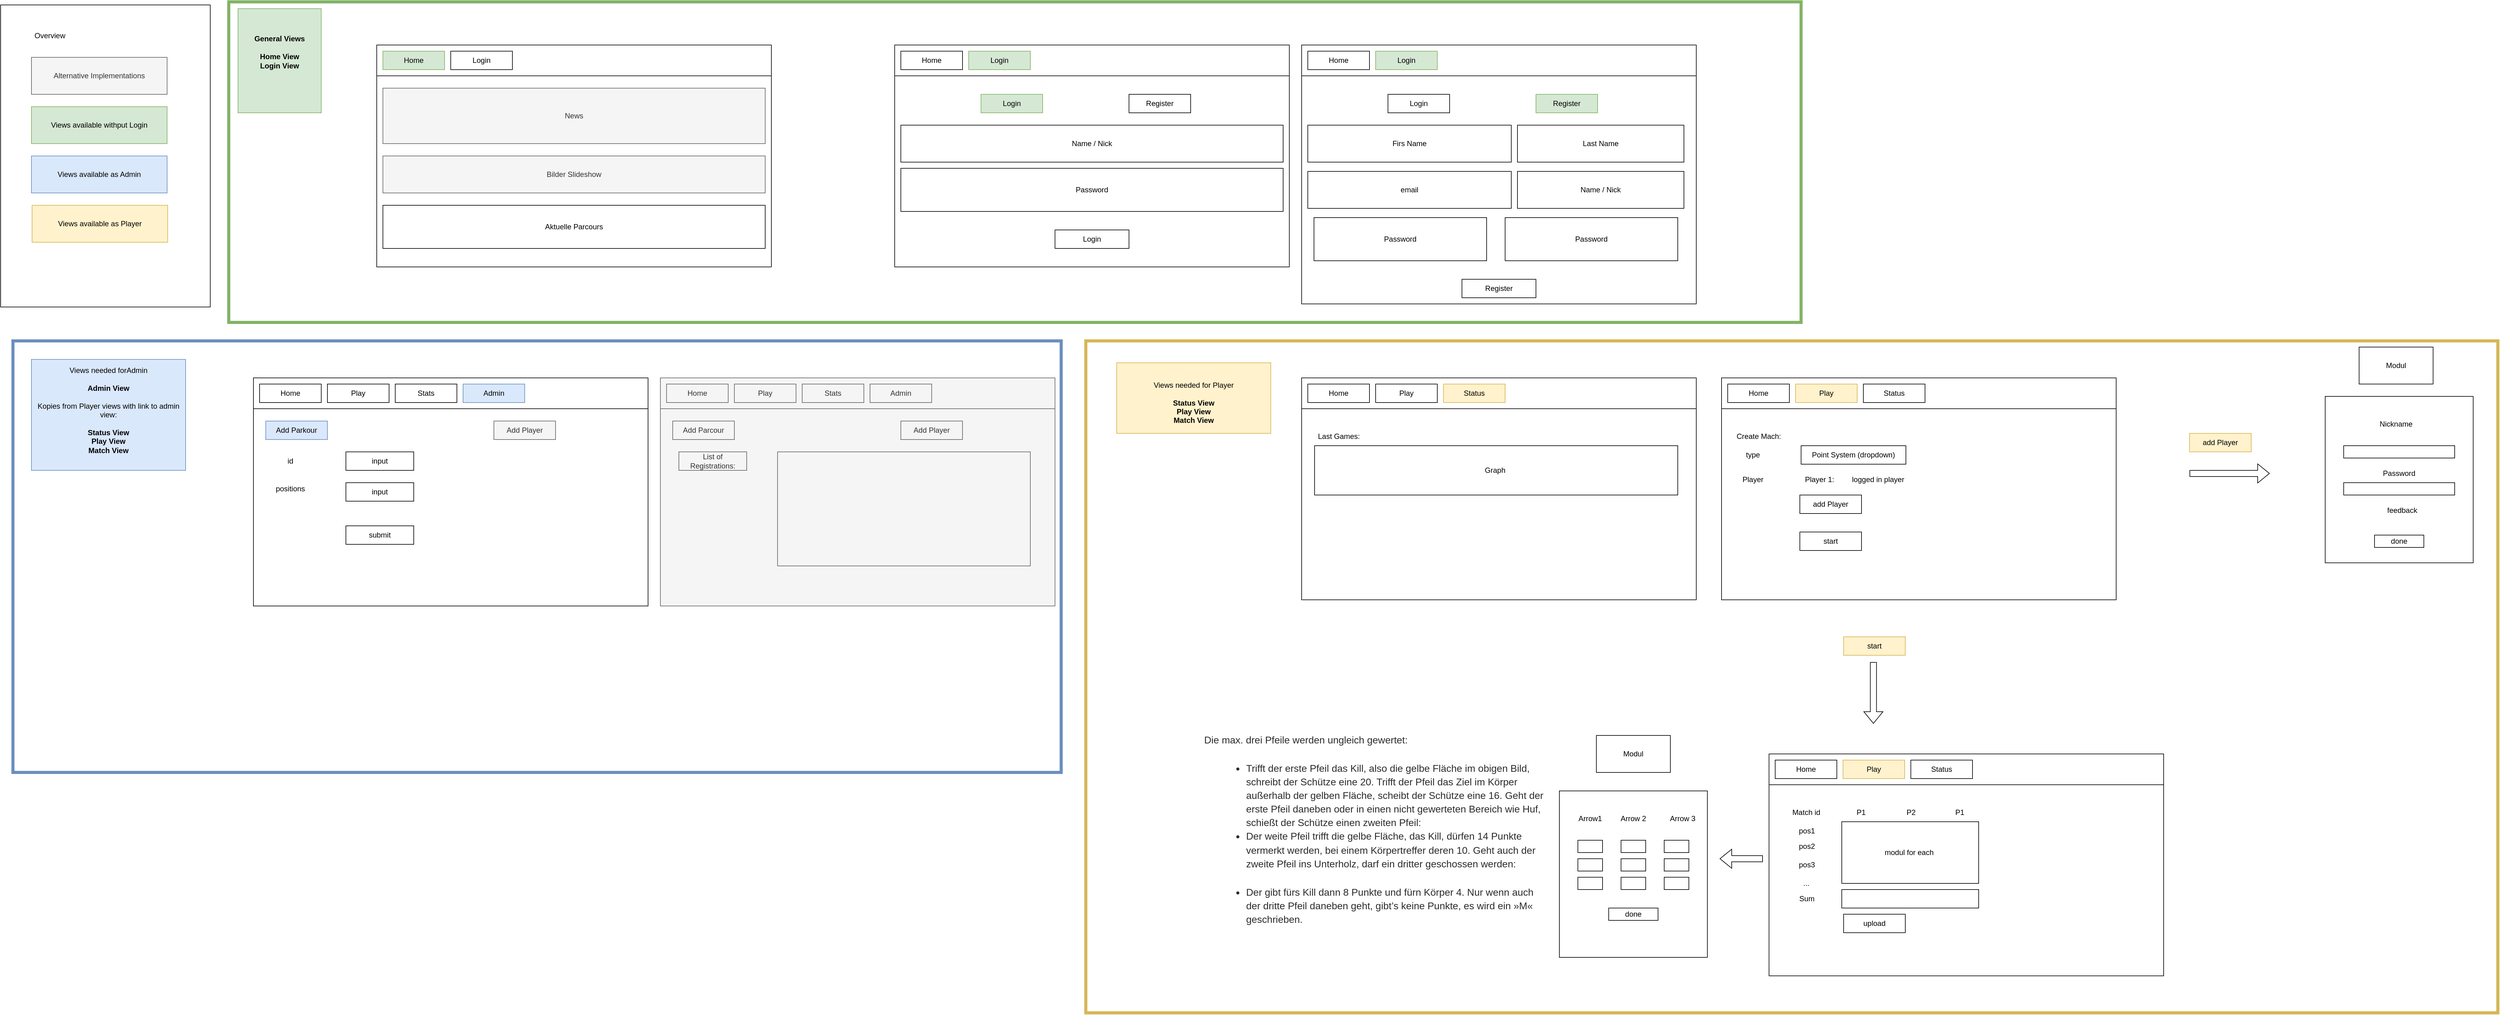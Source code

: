 <mxfile version="22.1.2" type="device">
  <diagram name="Seite-1" id="Ws-HRMXGNDbk_9YxIWk4">
    <mxGraphModel dx="4924" dy="2411" grid="1" gridSize="10" guides="1" tooltips="1" connect="1" arrows="1" fold="1" page="1" pageScale="1" pageWidth="827" pageHeight="1169" math="0" shadow="0">
      <root>
        <mxCell id="0" />
        <mxCell id="1" parent="0" />
        <mxCell id="Svv86VNAaa1ZcrZx8hnC-4" value="" style="rounded=0;whiteSpace=wrap;html=1;fillColor=none;strokeColor=#82b366;strokeWidth=5;" vertex="1" parent="1">
          <mxGeometry x="-240" y="10" width="2550" height="520" as="geometry" />
        </mxCell>
        <mxCell id="Svv86VNAaa1ZcrZx8hnC-6" value="" style="rounded=0;whiteSpace=wrap;html=1;" vertex="1" parent="1">
          <mxGeometry x="-610" y="15" width="340" height="490" as="geometry" />
        </mxCell>
        <mxCell id="HPnSM1a-sVJOfs0SUiJq-109" value="" style="rounded=0;whiteSpace=wrap;html=1;fillColor=none;strokeColor=#d6b656;strokeWidth=5;" parent="1" vertex="1">
          <mxGeometry x="1150" y="560" width="2290" height="1090" as="geometry" />
        </mxCell>
        <mxCell id="HPnSM1a-sVJOfs0SUiJq-106" value="" style="rounded=0;whiteSpace=wrap;html=1;fillColor=none;strokeColor=#6c8ebf;strokeWidth=5;" parent="1" vertex="1">
          <mxGeometry x="-590" y="560" width="1700" height="700" as="geometry" />
        </mxCell>
        <mxCell id="78rtae9dd-KYAAokGkwM-1" value="" style="rounded=0;whiteSpace=wrap;html=1;" parent="1" vertex="1">
          <mxGeometry y="80" width="640" height="360" as="geometry" />
        </mxCell>
        <mxCell id="78rtae9dd-KYAAokGkwM-2" value="" style="rounded=0;whiteSpace=wrap;html=1;" parent="1" vertex="1">
          <mxGeometry y="80" width="640" height="50" as="geometry" />
        </mxCell>
        <mxCell id="78rtae9dd-KYAAokGkwM-3" value="Home" style="rounded=0;whiteSpace=wrap;html=1;fillColor=#d5e8d4;strokeColor=#82b366;" parent="1" vertex="1">
          <mxGeometry x="10" y="90" width="100" height="30" as="geometry" />
        </mxCell>
        <mxCell id="78rtae9dd-KYAAokGkwM-4" value="Login" style="rounded=0;whiteSpace=wrap;html=1;" parent="1" vertex="1">
          <mxGeometry x="120" y="90" width="100" height="30" as="geometry" />
        </mxCell>
        <mxCell id="78rtae9dd-KYAAokGkwM-5" value="Bilder Slideshow" style="rounded=0;whiteSpace=wrap;html=1;fillColor=#f5f5f5;fontColor=#333333;strokeColor=#666666;" parent="1" vertex="1">
          <mxGeometry x="10" y="260" width="620" height="60" as="geometry" />
        </mxCell>
        <mxCell id="78rtae9dd-KYAAokGkwM-6" value="Aktuelle Parcours" style="rounded=0;whiteSpace=wrap;html=1;" parent="1" vertex="1">
          <mxGeometry x="10" y="340" width="620" height="70" as="geometry" />
        </mxCell>
        <mxCell id="78rtae9dd-KYAAokGkwM-7" value="News" style="rounded=0;whiteSpace=wrap;html=1;fillColor=#f5f5f5;fontColor=#333333;strokeColor=#666666;" parent="1" vertex="1">
          <mxGeometry x="10" y="150" width="620" height="90" as="geometry" />
        </mxCell>
        <mxCell id="78rtae9dd-KYAAokGkwM-8" value="" style="rounded=0;whiteSpace=wrap;html=1;" parent="1" vertex="1">
          <mxGeometry x="840" y="80" width="640" height="360" as="geometry" />
        </mxCell>
        <mxCell id="78rtae9dd-KYAAokGkwM-9" value="" style="rounded=0;whiteSpace=wrap;html=1;" parent="1" vertex="1">
          <mxGeometry x="840" y="80" width="640" height="50" as="geometry" />
        </mxCell>
        <mxCell id="78rtae9dd-KYAAokGkwM-10" value="Home" style="rounded=0;whiteSpace=wrap;html=1;" parent="1" vertex="1">
          <mxGeometry x="850" y="90" width="100" height="30" as="geometry" />
        </mxCell>
        <mxCell id="78rtae9dd-KYAAokGkwM-11" value="Login" style="rounded=0;whiteSpace=wrap;html=1;fillColor=#d5e8d4;strokeColor=#82b366;" parent="1" vertex="1">
          <mxGeometry x="960" y="90" width="100" height="30" as="geometry" />
        </mxCell>
        <mxCell id="78rtae9dd-KYAAokGkwM-12" value="Name / Nick" style="rounded=0;whiteSpace=wrap;html=1;" parent="1" vertex="1">
          <mxGeometry x="850" y="210" width="620" height="60" as="geometry" />
        </mxCell>
        <mxCell id="78rtae9dd-KYAAokGkwM-13" value="Password" style="rounded=0;whiteSpace=wrap;html=1;" parent="1" vertex="1">
          <mxGeometry x="850" y="280" width="620" height="70" as="geometry" />
        </mxCell>
        <mxCell id="78rtae9dd-KYAAokGkwM-22" value="Login" style="rounded=0;whiteSpace=wrap;html=1;fillColor=#d5e8d4;strokeColor=#82b366;" parent="1" vertex="1">
          <mxGeometry x="980" y="160" width="100" height="30" as="geometry" />
        </mxCell>
        <mxCell id="78rtae9dd-KYAAokGkwM-23" value="Register" style="rounded=0;whiteSpace=wrap;html=1;" parent="1" vertex="1">
          <mxGeometry x="1220" y="160" width="100" height="30" as="geometry" />
        </mxCell>
        <mxCell id="78rtae9dd-KYAAokGkwM-26" value="" style="rounded=0;whiteSpace=wrap;html=1;" parent="1" vertex="1">
          <mxGeometry x="1500" y="80" width="640" height="420" as="geometry" />
        </mxCell>
        <mxCell id="78rtae9dd-KYAAokGkwM-27" value="" style="rounded=0;whiteSpace=wrap;html=1;" parent="1" vertex="1">
          <mxGeometry x="1500" y="80" width="640" height="50" as="geometry" />
        </mxCell>
        <mxCell id="78rtae9dd-KYAAokGkwM-28" value="Home" style="rounded=0;whiteSpace=wrap;html=1;" parent="1" vertex="1">
          <mxGeometry x="1510" y="90" width="100" height="30" as="geometry" />
        </mxCell>
        <mxCell id="78rtae9dd-KYAAokGkwM-29" value="Login" style="rounded=0;whiteSpace=wrap;html=1;fillColor=#d5e8d4;strokeColor=#82b366;" parent="1" vertex="1">
          <mxGeometry x="1620" y="90" width="100" height="30" as="geometry" />
        </mxCell>
        <mxCell id="78rtae9dd-KYAAokGkwM-30" value="Name / Nick" style="rounded=0;whiteSpace=wrap;html=1;" parent="1" vertex="1">
          <mxGeometry x="1850" y="285" width="270" height="60" as="geometry" />
        </mxCell>
        <mxCell id="78rtae9dd-KYAAokGkwM-31" value="Password" style="rounded=0;whiteSpace=wrap;html=1;" parent="1" vertex="1">
          <mxGeometry x="1830" y="360" width="280" height="70" as="geometry" />
        </mxCell>
        <mxCell id="78rtae9dd-KYAAokGkwM-32" value="Login" style="rounded=0;whiteSpace=wrap;html=1;" parent="1" vertex="1">
          <mxGeometry x="1640" y="160" width="100" height="30" as="geometry" />
        </mxCell>
        <mxCell id="78rtae9dd-KYAAokGkwM-33" value="Register" style="rounded=0;whiteSpace=wrap;html=1;fillColor=#d5e8d4;strokeColor=#82b366;" parent="1" vertex="1">
          <mxGeometry x="1880" y="160" width="100" height="30" as="geometry" />
        </mxCell>
        <mxCell id="78rtae9dd-KYAAokGkwM-34" value="Password" style="rounded=0;whiteSpace=wrap;html=1;" parent="1" vertex="1">
          <mxGeometry x="1520" y="360" width="280" height="70" as="geometry" />
        </mxCell>
        <mxCell id="78rtae9dd-KYAAokGkwM-36" value="Firs Name" style="rounded=0;whiteSpace=wrap;html=1;" parent="1" vertex="1">
          <mxGeometry x="1510" y="210" width="330" height="60" as="geometry" />
        </mxCell>
        <mxCell id="78rtae9dd-KYAAokGkwM-37" value="Last Name" style="rounded=0;whiteSpace=wrap;html=1;" parent="1" vertex="1">
          <mxGeometry x="1850" y="210" width="270" height="60" as="geometry" />
        </mxCell>
        <mxCell id="78rtae9dd-KYAAokGkwM-38" value="email" style="rounded=0;whiteSpace=wrap;html=1;" parent="1" vertex="1">
          <mxGeometry x="1510" y="285" width="330" height="60" as="geometry" />
        </mxCell>
        <mxCell id="78rtae9dd-KYAAokGkwM-39" value="" style="rounded=0;whiteSpace=wrap;html=1;fillColor=#f5f5f5;fontColor=#333333;strokeColor=#666666;" parent="1" vertex="1">
          <mxGeometry x="460" y="620" width="640" height="370" as="geometry" />
        </mxCell>
        <mxCell id="78rtae9dd-KYAAokGkwM-40" value="" style="rounded=0;whiteSpace=wrap;html=1;fillColor=#f5f5f5;fontColor=#333333;strokeColor=#666666;" parent="1" vertex="1">
          <mxGeometry x="460" y="620" width="640" height="50" as="geometry" />
        </mxCell>
        <mxCell id="78rtae9dd-KYAAokGkwM-41" value="Home" style="rounded=0;whiteSpace=wrap;html=1;fillColor=#f5f5f5;fontColor=#333333;strokeColor=#666666;" parent="1" vertex="1">
          <mxGeometry x="470" y="630" width="100" height="30" as="geometry" />
        </mxCell>
        <mxCell id="78rtae9dd-KYAAokGkwM-42" value="Play" style="rounded=0;whiteSpace=wrap;html=1;fillColor=#f5f5f5;fontColor=#333333;strokeColor=#666666;" parent="1" vertex="1">
          <mxGeometry x="580" y="630" width="100" height="30" as="geometry" />
        </mxCell>
        <mxCell id="78rtae9dd-KYAAokGkwM-47" value="Stats" style="rounded=0;whiteSpace=wrap;html=1;fillColor=#f5f5f5;fontColor=#333333;strokeColor=#666666;" parent="1" vertex="1">
          <mxGeometry x="690" y="630" width="100" height="30" as="geometry" />
        </mxCell>
        <mxCell id="78rtae9dd-KYAAokGkwM-48" value="Admin" style="rounded=0;whiteSpace=wrap;html=1;fillColor=#f5f5f5;strokeColor=#666666;fontColor=#333333;" parent="1" vertex="1">
          <mxGeometry x="800" y="630" width="100" height="30" as="geometry" />
        </mxCell>
        <mxCell id="78rtae9dd-KYAAokGkwM-49" value="" style="rounded=0;whiteSpace=wrap;html=1;" parent="1" vertex="1">
          <mxGeometry x="1500" y="620" width="640" height="360" as="geometry" />
        </mxCell>
        <mxCell id="78rtae9dd-KYAAokGkwM-50" value="" style="rounded=0;whiteSpace=wrap;html=1;" parent="1" vertex="1">
          <mxGeometry x="1500" y="620" width="640" height="50" as="geometry" />
        </mxCell>
        <mxCell id="78rtae9dd-KYAAokGkwM-51" value="Home" style="rounded=0;whiteSpace=wrap;html=1;" parent="1" vertex="1">
          <mxGeometry x="1510" y="630" width="100" height="30" as="geometry" />
        </mxCell>
        <mxCell id="78rtae9dd-KYAAokGkwM-52" value="Play" style="rounded=0;whiteSpace=wrap;html=1;" parent="1" vertex="1">
          <mxGeometry x="1620" y="630" width="100" height="30" as="geometry" />
        </mxCell>
        <mxCell id="78rtae9dd-KYAAokGkwM-53" value="Status" style="rounded=0;whiteSpace=wrap;html=1;fillColor=#fff2cc;strokeColor=#d6b656;" parent="1" vertex="1">
          <mxGeometry x="1730" y="630" width="100" height="30" as="geometry" />
        </mxCell>
        <mxCell id="78rtae9dd-KYAAokGkwM-56" value="Add Parcour" style="rounded=0;whiteSpace=wrap;html=1;fillColor=#f5f5f5;fontColor=#333333;strokeColor=#666666;" parent="1" vertex="1">
          <mxGeometry x="480" y="690" width="100" height="30" as="geometry" />
        </mxCell>
        <mxCell id="78rtae9dd-KYAAokGkwM-57" value="Add Player" style="rounded=0;whiteSpace=wrap;html=1;fillColor=#f5f5f5;strokeColor=#666666;fontColor=#333333;" parent="1" vertex="1">
          <mxGeometry x="850" y="690" width="100" height="30" as="geometry" />
        </mxCell>
        <mxCell id="78rtae9dd-KYAAokGkwM-58" value="" style="rounded=0;whiteSpace=wrap;html=1;" parent="1" vertex="1">
          <mxGeometry x="-200" y="630" width="640" height="360" as="geometry" />
        </mxCell>
        <mxCell id="78rtae9dd-KYAAokGkwM-59" value="" style="rounded=0;whiteSpace=wrap;html=1;" parent="1" vertex="1">
          <mxGeometry x="-200" y="620" width="640" height="50" as="geometry" />
        </mxCell>
        <mxCell id="78rtae9dd-KYAAokGkwM-60" value="Home" style="rounded=0;whiteSpace=wrap;html=1;" parent="1" vertex="1">
          <mxGeometry x="-190" y="630" width="100" height="30" as="geometry" />
        </mxCell>
        <mxCell id="78rtae9dd-KYAAokGkwM-61" value="Play" style="rounded=0;whiteSpace=wrap;html=1;" parent="1" vertex="1">
          <mxGeometry x="-80" y="630" width="100" height="30" as="geometry" />
        </mxCell>
        <mxCell id="78rtae9dd-KYAAokGkwM-62" value="Stats" style="rounded=0;whiteSpace=wrap;html=1;" parent="1" vertex="1">
          <mxGeometry x="30" y="630" width="100" height="30" as="geometry" />
        </mxCell>
        <mxCell id="78rtae9dd-KYAAokGkwM-63" value="Admin" style="rounded=0;whiteSpace=wrap;html=1;fillColor=#dae8fc;strokeColor=#6c8ebf;" parent="1" vertex="1">
          <mxGeometry x="140" y="630" width="100" height="30" as="geometry" />
        </mxCell>
        <mxCell id="78rtae9dd-KYAAokGkwM-64" value="Add Parkour" style="rounded=0;whiteSpace=wrap;html=1;fillColor=#dae8fc;strokeColor=#6c8ebf;" parent="1" vertex="1">
          <mxGeometry x="-180" y="690" width="100" height="30" as="geometry" />
        </mxCell>
        <mxCell id="78rtae9dd-KYAAokGkwM-65" value="Add Player" style="rounded=0;whiteSpace=wrap;html=1;fillColor=#f5f5f5;fontColor=#333333;strokeColor=#666666;" parent="1" vertex="1">
          <mxGeometry x="190" y="690" width="100" height="30" as="geometry" />
        </mxCell>
        <mxCell id="78rtae9dd-KYAAokGkwM-68" value="input" style="rounded=0;whiteSpace=wrap;html=1;" parent="1" vertex="1">
          <mxGeometry x="-50" y="740" width="110" height="30" as="geometry" />
        </mxCell>
        <mxCell id="78rtae9dd-KYAAokGkwM-69" value="input" style="rounded=0;whiteSpace=wrap;html=1;" parent="1" vertex="1">
          <mxGeometry x="-50" y="790" width="110" height="30" as="geometry" />
        </mxCell>
        <mxCell id="78rtae9dd-KYAAokGkwM-70" value="" style="rounded=0;whiteSpace=wrap;html=1;fillColor=#f5f5f5;fontColor=#333333;strokeColor=#666666;" parent="1" vertex="1">
          <mxGeometry x="650" y="740" width="410" height="185" as="geometry" />
        </mxCell>
        <mxCell id="78rtae9dd-KYAAokGkwM-71" value="id" style="text;html=1;strokeColor=none;fillColor=none;align=center;verticalAlign=middle;whiteSpace=wrap;rounded=0;" parent="1" vertex="1">
          <mxGeometry x="-170" y="740" width="60" height="30" as="geometry" />
        </mxCell>
        <mxCell id="78rtae9dd-KYAAokGkwM-72" value="positions" style="text;html=1;strokeColor=none;fillColor=none;align=center;verticalAlign=middle;whiteSpace=wrap;rounded=0;" parent="1" vertex="1">
          <mxGeometry x="-170" y="785" width="60" height="30" as="geometry" />
        </mxCell>
        <mxCell id="78rtae9dd-KYAAokGkwM-73" value="List of Registrations:" style="text;html=1;strokeColor=#666666;fillColor=#f5f5f5;align=center;verticalAlign=middle;whiteSpace=wrap;rounded=0;fontColor=#333333;" parent="1" vertex="1">
          <mxGeometry x="490" y="740" width="110" height="30" as="geometry" />
        </mxCell>
        <mxCell id="78rtae9dd-KYAAokGkwM-74" value="submit" style="rounded=0;whiteSpace=wrap;html=1;" parent="1" vertex="1">
          <mxGeometry x="-50" y="860" width="110" height="30" as="geometry" />
        </mxCell>
        <mxCell id="78rtae9dd-KYAAokGkwM-75" value="Last Games:" style="text;html=1;strokeColor=none;fillColor=none;align=center;verticalAlign=middle;whiteSpace=wrap;rounded=0;" parent="1" vertex="1">
          <mxGeometry x="1521" y="700" width="79" height="30" as="geometry" />
        </mxCell>
        <mxCell id="78rtae9dd-KYAAokGkwM-76" value="Graph&amp;nbsp;" style="rounded=0;whiteSpace=wrap;html=1;" parent="1" vertex="1">
          <mxGeometry x="1521" y="730" width="589" height="80" as="geometry" />
        </mxCell>
        <mxCell id="78rtae9dd-KYAAokGkwM-77" value="" style="rounded=0;whiteSpace=wrap;html=1;" parent="1" vertex="1">
          <mxGeometry x="2181" y="620" width="640" height="360" as="geometry" />
        </mxCell>
        <mxCell id="78rtae9dd-KYAAokGkwM-78" value="" style="rounded=0;whiteSpace=wrap;html=1;" parent="1" vertex="1">
          <mxGeometry x="2181" y="620" width="640" height="50" as="geometry" />
        </mxCell>
        <mxCell id="78rtae9dd-KYAAokGkwM-79" value="Home" style="rounded=0;whiteSpace=wrap;html=1;" parent="1" vertex="1">
          <mxGeometry x="2191" y="630" width="100" height="30" as="geometry" />
        </mxCell>
        <mxCell id="78rtae9dd-KYAAokGkwM-80" value="Play" style="rounded=0;whiteSpace=wrap;html=1;fillColor=#fff2cc;strokeColor=#d6b656;" parent="1" vertex="1">
          <mxGeometry x="2301" y="630" width="100" height="30" as="geometry" />
        </mxCell>
        <mxCell id="78rtae9dd-KYAAokGkwM-81" value="Status" style="rounded=0;whiteSpace=wrap;html=1;" parent="1" vertex="1">
          <mxGeometry x="2411" y="630" width="100" height="30" as="geometry" />
        </mxCell>
        <mxCell id="78rtae9dd-KYAAokGkwM-82" value="Create Mach:" style="text;html=1;strokeColor=none;fillColor=none;align=center;verticalAlign=middle;whiteSpace=wrap;rounded=0;" parent="1" vertex="1">
          <mxGeometry x="2202" y="700" width="79" height="30" as="geometry" />
        </mxCell>
        <mxCell id="78rtae9dd-KYAAokGkwM-84" value="type" style="text;html=1;strokeColor=none;fillColor=none;align=center;verticalAlign=middle;whiteSpace=wrap;rounded=0;" parent="1" vertex="1">
          <mxGeometry x="2202" y="730" width="60" height="30" as="geometry" />
        </mxCell>
        <mxCell id="78rtae9dd-KYAAokGkwM-85" value="Point System (dropdown)" style="rounded=0;whiteSpace=wrap;html=1;" parent="1" vertex="1">
          <mxGeometry x="2310" y="730" width="170" height="30" as="geometry" />
        </mxCell>
        <mxCell id="78rtae9dd-KYAAokGkwM-86" value="Player" style="text;html=1;strokeColor=none;fillColor=none;align=center;verticalAlign=middle;whiteSpace=wrap;rounded=0;" parent="1" vertex="1">
          <mxGeometry x="2202" y="770" width="60" height="30" as="geometry" />
        </mxCell>
        <mxCell id="78rtae9dd-KYAAokGkwM-87" value="Player 1:" style="text;html=1;strokeColor=none;fillColor=none;align=center;verticalAlign=middle;whiteSpace=wrap;rounded=0;" parent="1" vertex="1">
          <mxGeometry x="2310" y="770" width="60" height="30" as="geometry" />
        </mxCell>
        <mxCell id="78rtae9dd-KYAAokGkwM-88" value="logged in player" style="text;html=1;strokeColor=none;fillColor=none;align=center;verticalAlign=middle;whiteSpace=wrap;rounded=0;" parent="1" vertex="1">
          <mxGeometry x="2390" y="770" width="90" height="30" as="geometry" />
        </mxCell>
        <mxCell id="78rtae9dd-KYAAokGkwM-89" value="add Player" style="rounded=0;whiteSpace=wrap;html=1;" parent="1" vertex="1">
          <mxGeometry x="2308" y="810" width="100" height="30" as="geometry" />
        </mxCell>
        <mxCell id="78rtae9dd-KYAAokGkwM-90" value="Login" style="rounded=0;whiteSpace=wrap;html=1;" parent="1" vertex="1">
          <mxGeometry x="1100" y="380" width="120" height="30" as="geometry" />
        </mxCell>
        <mxCell id="HPnSM1a-sVJOfs0SUiJq-1" value="start" style="rounded=0;whiteSpace=wrap;html=1;" parent="1" vertex="1">
          <mxGeometry x="2308" y="870" width="100" height="30" as="geometry" />
        </mxCell>
        <mxCell id="HPnSM1a-sVJOfs0SUiJq-15" value="start" style="rounded=0;whiteSpace=wrap;html=1;fillColor=#fff2cc;strokeColor=#d6b656;" parent="1" vertex="1">
          <mxGeometry x="2379" y="1040" width="100" height="30" as="geometry" />
        </mxCell>
        <mxCell id="HPnSM1a-sVJOfs0SUiJq-16" value="" style="rounded=0;whiteSpace=wrap;html=1;" parent="1" vertex="1">
          <mxGeometry x="2258" y="1230" width="640" height="360" as="geometry" />
        </mxCell>
        <mxCell id="HPnSM1a-sVJOfs0SUiJq-17" value="" style="rounded=0;whiteSpace=wrap;html=1;" parent="1" vertex="1">
          <mxGeometry x="2258" y="1230" width="640" height="50" as="geometry" />
        </mxCell>
        <mxCell id="HPnSM1a-sVJOfs0SUiJq-18" value="Home" style="rounded=0;whiteSpace=wrap;html=1;" parent="1" vertex="1">
          <mxGeometry x="2268" y="1240" width="100" height="30" as="geometry" />
        </mxCell>
        <mxCell id="HPnSM1a-sVJOfs0SUiJq-19" value="Play" style="rounded=0;whiteSpace=wrap;html=1;fillColor=#fff2cc;strokeColor=#d6b656;" parent="1" vertex="1">
          <mxGeometry x="2378" y="1240" width="100" height="30" as="geometry" />
        </mxCell>
        <mxCell id="HPnSM1a-sVJOfs0SUiJq-20" value="Status" style="rounded=0;whiteSpace=wrap;html=1;" parent="1" vertex="1">
          <mxGeometry x="2488" y="1240" width="100" height="30" as="geometry" />
        </mxCell>
        <mxCell id="HPnSM1a-sVJOfs0SUiJq-21" value="Match id" style="text;html=1;strokeColor=none;fillColor=none;align=center;verticalAlign=middle;whiteSpace=wrap;rounded=0;" parent="1" vertex="1">
          <mxGeometry x="2279" y="1310" width="79" height="30" as="geometry" />
        </mxCell>
        <mxCell id="HPnSM1a-sVJOfs0SUiJq-29" value="P1" style="text;html=1;strokeColor=none;fillColor=none;align=center;verticalAlign=middle;whiteSpace=wrap;rounded=0;" parent="1" vertex="1">
          <mxGeometry x="2368" y="1310" width="79" height="30" as="geometry" />
        </mxCell>
        <mxCell id="HPnSM1a-sVJOfs0SUiJq-30" value="P2" style="text;html=1;strokeColor=none;fillColor=none;align=center;verticalAlign=middle;whiteSpace=wrap;rounded=0;" parent="1" vertex="1">
          <mxGeometry x="2449" y="1310" width="79" height="30" as="geometry" />
        </mxCell>
        <mxCell id="HPnSM1a-sVJOfs0SUiJq-31" value="P1" style="text;html=1;strokeColor=none;fillColor=none;align=center;verticalAlign=middle;whiteSpace=wrap;rounded=0;" parent="1" vertex="1">
          <mxGeometry x="2528" y="1310" width="79" height="30" as="geometry" />
        </mxCell>
        <mxCell id="HPnSM1a-sVJOfs0SUiJq-32" value="pos1" style="text;html=1;strokeColor=none;fillColor=none;align=center;verticalAlign=middle;whiteSpace=wrap;rounded=0;" parent="1" vertex="1">
          <mxGeometry x="2280" y="1340" width="79" height="30" as="geometry" />
        </mxCell>
        <mxCell id="HPnSM1a-sVJOfs0SUiJq-33" value="pos2" style="text;html=1;strokeColor=none;fillColor=none;align=center;verticalAlign=middle;whiteSpace=wrap;rounded=0;" parent="1" vertex="1">
          <mxGeometry x="2280" y="1365" width="79" height="30" as="geometry" />
        </mxCell>
        <mxCell id="HPnSM1a-sVJOfs0SUiJq-34" value="pos3" style="text;html=1;strokeColor=none;fillColor=none;align=center;verticalAlign=middle;whiteSpace=wrap;rounded=0;" parent="1" vertex="1">
          <mxGeometry x="2280" y="1395" width="79" height="30" as="geometry" />
        </mxCell>
        <mxCell id="HPnSM1a-sVJOfs0SUiJq-35" value="..." style="text;html=1;strokeColor=none;fillColor=none;align=center;verticalAlign=middle;whiteSpace=wrap;rounded=0;" parent="1" vertex="1">
          <mxGeometry x="2279" y="1425" width="79" height="30" as="geometry" />
        </mxCell>
        <mxCell id="HPnSM1a-sVJOfs0SUiJq-36" value="upload" style="rounded=0;whiteSpace=wrap;html=1;" parent="1" vertex="1">
          <mxGeometry x="2379" y="1490" width="100" height="30" as="geometry" />
        </mxCell>
        <mxCell id="HPnSM1a-sVJOfs0SUiJq-37" value="modul for each&amp;nbsp;" style="rounded=0;whiteSpace=wrap;html=1;" parent="1" vertex="1">
          <mxGeometry x="2376" y="1340" width="222" height="100" as="geometry" />
        </mxCell>
        <mxCell id="HPnSM1a-sVJOfs0SUiJq-38" value="Sum" style="text;html=1;strokeColor=none;fillColor=none;align=center;verticalAlign=middle;whiteSpace=wrap;rounded=0;" parent="1" vertex="1">
          <mxGeometry x="2280" y="1450" width="79" height="30" as="geometry" />
        </mxCell>
        <mxCell id="HPnSM1a-sVJOfs0SUiJq-39" value="" style="rounded=0;whiteSpace=wrap;html=1;" parent="1" vertex="1">
          <mxGeometry x="2376" y="1450" width="222" height="30" as="geometry" />
        </mxCell>
        <mxCell id="HPnSM1a-sVJOfs0SUiJq-60" value="" style="rounded=0;whiteSpace=wrap;html=1;" parent="1" vertex="1">
          <mxGeometry x="1918" y="1290" width="240" height="270" as="geometry" />
        </mxCell>
        <mxCell id="HPnSM1a-sVJOfs0SUiJq-61" value="Arrow1" style="text;html=1;strokeColor=none;fillColor=none;align=center;verticalAlign=middle;whiteSpace=wrap;rounded=0;" parent="1" vertex="1">
          <mxGeometry x="1938" y="1320" width="60" height="30" as="geometry" />
        </mxCell>
        <mxCell id="HPnSM1a-sVJOfs0SUiJq-62" value="Arrow 2" style="text;html=1;strokeColor=none;fillColor=none;align=center;verticalAlign=middle;whiteSpace=wrap;rounded=0;" parent="1" vertex="1">
          <mxGeometry x="2008" y="1320" width="60" height="30" as="geometry" />
        </mxCell>
        <mxCell id="HPnSM1a-sVJOfs0SUiJq-63" value="Arrow 3" style="text;html=1;strokeColor=none;fillColor=none;align=center;verticalAlign=middle;whiteSpace=wrap;rounded=0;" parent="1" vertex="1">
          <mxGeometry x="2088" y="1320" width="60" height="30" as="geometry" />
        </mxCell>
        <mxCell id="HPnSM1a-sVJOfs0SUiJq-64" value="&lt;b style=&quot;font-weight:normal;&quot; id=&quot;docs-internal-guid-5325df10-7fff-73b7-6b93-4c26abe648e0&quot;&gt;&lt;p dir=&quot;ltr&quot; style=&quot;line-height:1.38;text-align: justify;margin-top:0pt;margin-bottom:18pt;&quot;&gt;&lt;span style=&quot;font-size: 12pt; font-family: Arial, sans-serif; color: rgb(43, 43, 43); background-color: transparent; font-weight: 400; font-style: normal; font-variant: normal; text-decoration: none; vertical-align: baseline;&quot;&gt;Die max. drei Pfeile werden ungleich gewertet:&lt;/span&gt;&lt;/p&gt;&lt;ul style=&quot;margin-top:0;margin-bottom:0;padding-inline-start:48px;&quot;&gt;&lt;li dir=&quot;ltr&quot; style=&quot;list-style-type: disc; font-size: 12pt; font-family: Arial, sans-serif; color: rgb(43, 43, 43); background-color: transparent; font-weight: 400; font-style: normal; font-variant: normal; text-decoration: none; vertical-align: baseline; margin-left: 15pt;&quot; aria-level=&quot;1&quot;&gt;&lt;p dir=&quot;ltr&quot; style=&quot;line-height:1.38;margin-top:0pt;margin-bottom:0pt;&quot; role=&quot;presentation&quot;&gt;&lt;span style=&quot;font-size: 12pt; font-family: Arial, sans-serif; color: rgb(43, 43, 43); background-color: transparent; font-weight: 400; font-style: normal; font-variant: normal; text-decoration: none; vertical-align: baseline;&quot;&gt;Trifft der erste Pfeil das Kill, also die gelbe Fläche im obigen Bild, schreibt der Schütze eine 20. Trifft der Pfeil das Ziel im Körper außerhalb der gelben Fläche, scheibt der Schütze eine 16. Geht der erste Pfeil daneben oder in einen nicht gewerteten Bereich wie Huf, schießt der Schütze einen zweiten Pfeil:&lt;/span&gt;&lt;/p&gt;&lt;/li&gt;&lt;li dir=&quot;ltr&quot; style=&quot;list-style-type: disc; font-size: 12pt; font-family: Arial, sans-serif; color: rgb(43, 43, 43); background-color: transparent; font-weight: 400; font-style: normal; font-variant: normal; text-decoration: none; vertical-align: baseline; margin-left: 15pt;&quot; aria-level=&quot;1&quot;&gt;&lt;p dir=&quot;ltr&quot; style=&quot;line-height:1.38;margin-top:0pt;margin-bottom:18pt;&quot; role=&quot;presentation&quot;&gt;&lt;span style=&quot;font-size: 12pt; font-family: Arial, sans-serif; color: rgb(43, 43, 43); background-color: transparent; font-weight: 400; font-style: normal; font-variant: normal; text-decoration: none; vertical-align: baseline;&quot;&gt;Der weite Pfeil trifft die gelbe Fläche, das Kill, dürfen 14 Punkte vermerkt werden, bei einem Körpertreffer deren 10. Geht auch der zweite Pfeil ins Unterholz, darf ein dritter geschossen werden:&lt;/span&gt;&lt;/p&gt;&lt;/li&gt;&lt;li dir=&quot;ltr&quot; style=&quot;list-style-type: disc; font-size: 12pt; font-family: Arial, sans-serif; color: rgb(43, 43, 43); background-color: transparent; font-weight: 400; font-style: normal; font-variant: normal; text-decoration: none; vertical-align: baseline; margin-left: 15pt;&quot; aria-level=&quot;1&quot;&gt;&lt;p dir=&quot;ltr&quot; style=&quot;line-height:1.38;margin-top:0pt;margin-bottom:18pt;&quot; role=&quot;presentation&quot;&gt;&lt;span style=&quot;font-size: 12pt; font-family: Arial, sans-serif; color: rgb(43, 43, 43); background-color: transparent; font-weight: 400; font-style: normal; font-variant: normal; text-decoration: none; vertical-align: baseline;&quot;&gt;Der gibt fürs Kill dann 8 Punkte und fürn Körper 4. Nur wenn auch der dritte Pfeil daneben geht, gibt’s keine Punkte, es wird ein »M« geschrieben.&lt;/span&gt;&lt;/p&gt;&lt;/li&gt;&lt;/ul&gt;&lt;/b&gt;" style="text;whiteSpace=wrap;html=1;" parent="1" vertex="1">
          <mxGeometry x="1340" y="1190" width="560" height="380" as="geometry" />
        </mxCell>
        <mxCell id="HPnSM1a-sVJOfs0SUiJq-65" value="" style="rounded=0;whiteSpace=wrap;html=1;" parent="1" vertex="1">
          <mxGeometry x="1948" y="1370" width="40" height="20" as="geometry" />
        </mxCell>
        <mxCell id="HPnSM1a-sVJOfs0SUiJq-66" value="done" style="rounded=0;whiteSpace=wrap;html=1;" parent="1" vertex="1">
          <mxGeometry x="1998" y="1480" width="80" height="20" as="geometry" />
        </mxCell>
        <mxCell id="HPnSM1a-sVJOfs0SUiJq-67" value="" style="rounded=0;whiteSpace=wrap;html=1;" parent="1" vertex="1">
          <mxGeometry x="1948" y="1400" width="40" height="20" as="geometry" />
        </mxCell>
        <mxCell id="HPnSM1a-sVJOfs0SUiJq-68" value="" style="rounded=0;whiteSpace=wrap;html=1;" parent="1" vertex="1">
          <mxGeometry x="1948" y="1430" width="40" height="20" as="geometry" />
        </mxCell>
        <mxCell id="HPnSM1a-sVJOfs0SUiJq-73" value="" style="rounded=0;whiteSpace=wrap;html=1;" parent="1" vertex="1">
          <mxGeometry x="2018" y="1370" width="40" height="20" as="geometry" />
        </mxCell>
        <mxCell id="HPnSM1a-sVJOfs0SUiJq-74" value="" style="rounded=0;whiteSpace=wrap;html=1;" parent="1" vertex="1">
          <mxGeometry x="2018" y="1400" width="40" height="20" as="geometry" />
        </mxCell>
        <mxCell id="HPnSM1a-sVJOfs0SUiJq-75" value="" style="rounded=0;whiteSpace=wrap;html=1;" parent="1" vertex="1">
          <mxGeometry x="2018" y="1430" width="40" height="20" as="geometry" />
        </mxCell>
        <mxCell id="HPnSM1a-sVJOfs0SUiJq-76" value="" style="rounded=0;whiteSpace=wrap;html=1;" parent="1" vertex="1">
          <mxGeometry x="2088" y="1370" width="40" height="20" as="geometry" />
        </mxCell>
        <mxCell id="HPnSM1a-sVJOfs0SUiJq-77" value="" style="rounded=0;whiteSpace=wrap;html=1;" parent="1" vertex="1">
          <mxGeometry x="2088" y="1400" width="40" height="20" as="geometry" />
        </mxCell>
        <mxCell id="HPnSM1a-sVJOfs0SUiJq-78" value="" style="rounded=0;whiteSpace=wrap;html=1;" parent="1" vertex="1">
          <mxGeometry x="2088" y="1430" width="40" height="20" as="geometry" />
        </mxCell>
        <mxCell id="HPnSM1a-sVJOfs0SUiJq-79" value="Register" style="rounded=0;whiteSpace=wrap;html=1;" parent="1" vertex="1">
          <mxGeometry x="1760" y="460" width="120" height="30" as="geometry" />
        </mxCell>
        <mxCell id="HPnSM1a-sVJOfs0SUiJq-81" value="" style="rounded=0;whiteSpace=wrap;html=1;" parent="1" vertex="1">
          <mxGeometry x="3160" y="650" width="240" height="270" as="geometry" />
        </mxCell>
        <mxCell id="HPnSM1a-sVJOfs0SUiJq-82" value="Nickname" style="text;html=1;strokeColor=none;fillColor=none;align=center;verticalAlign=middle;whiteSpace=wrap;rounded=0;" parent="1" vertex="1">
          <mxGeometry x="3180" y="680" width="190" height="30" as="geometry" />
        </mxCell>
        <mxCell id="HPnSM1a-sVJOfs0SUiJq-85" value="" style="rounded=0;whiteSpace=wrap;html=1;" parent="1" vertex="1">
          <mxGeometry x="3190" y="730" width="180" height="20" as="geometry" />
        </mxCell>
        <mxCell id="HPnSM1a-sVJOfs0SUiJq-86" value="done" style="rounded=0;whiteSpace=wrap;html=1;" parent="1" vertex="1">
          <mxGeometry x="3240" y="875" width="80" height="20" as="geometry" />
        </mxCell>
        <mxCell id="HPnSM1a-sVJOfs0SUiJq-88" value="" style="rounded=0;whiteSpace=wrap;html=1;" parent="1" vertex="1">
          <mxGeometry x="3190" y="790" width="180" height="20" as="geometry" />
        </mxCell>
        <mxCell id="HPnSM1a-sVJOfs0SUiJq-95" value="add Player" style="rounded=0;whiteSpace=wrap;html=1;fillColor=#fff2cc;strokeColor=#d6b656;" parent="1" vertex="1">
          <mxGeometry x="2940" y="710" width="100" height="30" as="geometry" />
        </mxCell>
        <mxCell id="HPnSM1a-sVJOfs0SUiJq-96" value="Password" style="text;html=1;strokeColor=none;fillColor=none;align=center;verticalAlign=middle;whiteSpace=wrap;rounded=0;" parent="1" vertex="1">
          <mxGeometry x="3185" y="760" width="190" height="30" as="geometry" />
        </mxCell>
        <mxCell id="HPnSM1a-sVJOfs0SUiJq-97" value="feedback" style="text;html=1;strokeColor=none;fillColor=none;align=center;verticalAlign=middle;whiteSpace=wrap;rounded=0;" parent="1" vertex="1">
          <mxGeometry x="3190" y="820" width="190" height="30" as="geometry" />
        </mxCell>
        <mxCell id="HPnSM1a-sVJOfs0SUiJq-98" value="" style="shape=flexArrow;endArrow=classic;html=1;rounded=0;" parent="1" edge="1">
          <mxGeometry width="50" height="50" relative="1" as="geometry">
            <mxPoint x="2427.29" y="1081" as="sourcePoint" />
            <mxPoint x="2427.29" y="1181" as="targetPoint" />
          </mxGeometry>
        </mxCell>
        <mxCell id="HPnSM1a-sVJOfs0SUiJq-99" value="" style="shape=flexArrow;endArrow=classic;html=1;rounded=0;" parent="1" edge="1">
          <mxGeometry width="50" height="50" relative="1" as="geometry">
            <mxPoint x="2248" y="1400" as="sourcePoint" />
            <mxPoint x="2178" y="1400" as="targetPoint" />
          </mxGeometry>
        </mxCell>
        <mxCell id="HPnSM1a-sVJOfs0SUiJq-100" value="Modul" style="rounded=0;whiteSpace=wrap;html=1;" parent="1" vertex="1">
          <mxGeometry x="1978" y="1200" width="120" height="60" as="geometry" />
        </mxCell>
        <mxCell id="HPnSM1a-sVJOfs0SUiJq-102" value="Modul" style="rounded=0;whiteSpace=wrap;html=1;" parent="1" vertex="1">
          <mxGeometry x="3215" y="570" width="120" height="60" as="geometry" />
        </mxCell>
        <mxCell id="HPnSM1a-sVJOfs0SUiJq-103" value="" style="shape=flexArrow;endArrow=classic;html=1;rounded=0;" parent="1" edge="1">
          <mxGeometry width="50" height="50" relative="1" as="geometry">
            <mxPoint x="2940" y="775" as="sourcePoint" />
            <mxPoint x="3070" y="775" as="targetPoint" />
          </mxGeometry>
        </mxCell>
        <mxCell id="HPnSM1a-sVJOfs0SUiJq-108" value="&lt;br&gt;Views needed forAdmin&lt;br&gt;&lt;br&gt;&lt;b&gt;Admin View&lt;/b&gt;&lt;br&gt;&lt;br&gt;Kopies from Player views with link to admin view:&lt;br&gt;&lt;br&gt;&lt;b style=&quot;border-color: var(--border-color);&quot;&gt;Status View&lt;br style=&quot;border-color: var(--border-color);&quot;&gt;Play View&lt;br style=&quot;border-color: var(--border-color);&quot;&gt;Match View&lt;/b&gt;&lt;b&gt;&lt;br&gt;&lt;br&gt;&lt;br&gt;&lt;/b&gt;" style="text;html=1;align=center;verticalAlign=middle;whiteSpace=wrap;rounded=0;fillColor=#dae8fc;strokeColor=#6c8ebf;" parent="1" vertex="1">
          <mxGeometry x="-560" y="590" width="250" height="180" as="geometry" />
        </mxCell>
        <mxCell id="Svv86VNAaa1ZcrZx8hnC-1" value="&lt;br&gt;&lt;br&gt;Views needed for Player&lt;br&gt;&lt;br&gt;&lt;b&gt;Status View&lt;br&gt;Play View&lt;br&gt;Match View&lt;/b&gt;&lt;br&gt;&lt;br&gt;" style="text;html=1;align=center;verticalAlign=middle;whiteSpace=wrap;rounded=0;fillColor=#fff2cc;strokeColor=#d6b656;" vertex="1" parent="1">
          <mxGeometry x="1200" y="595.5" width="250" height="114.5" as="geometry" />
        </mxCell>
        <mxCell id="Svv86VNAaa1ZcrZx8hnC-3" value="Alternative Implementations" style="rounded=0;whiteSpace=wrap;html=1;fillColor=#f5f5f5;fontColor=#333333;strokeColor=#666666;" vertex="1" parent="1">
          <mxGeometry x="-560" y="100" width="220" height="60" as="geometry" />
        </mxCell>
        <mxCell id="Svv86VNAaa1ZcrZx8hnC-5" value="&lt;b&gt;General Views&lt;br&gt;&lt;br&gt;&lt;/b&gt;&lt;b&gt;Home View&lt;br&gt;Login View&lt;br&gt;&lt;br&gt;&lt;br&gt;&lt;/b&gt;" style="text;html=1;align=center;verticalAlign=middle;whiteSpace=wrap;rounded=0;fillColor=#d5e8d4;strokeColor=#82b366;" vertex="1" parent="1">
          <mxGeometry x="-225" y="21" width="135" height="169" as="geometry" />
        </mxCell>
        <mxCell id="Svv86VNAaa1ZcrZx8hnC-7" value="Overview" style="text;html=1;strokeColor=none;fillColor=none;align=center;verticalAlign=middle;whiteSpace=wrap;rounded=0;" vertex="1" parent="1">
          <mxGeometry x="-560" y="50" width="60" height="30" as="geometry" />
        </mxCell>
        <mxCell id="Svv86VNAaa1ZcrZx8hnC-9" value="Views available withput Login" style="rounded=0;whiteSpace=wrap;html=1;fillColor=#d5e8d4;strokeColor=#82b366;" vertex="1" parent="1">
          <mxGeometry x="-560" y="180" width="220" height="60" as="geometry" />
        </mxCell>
        <mxCell id="Svv86VNAaa1ZcrZx8hnC-10" value="Views available as Admin" style="rounded=0;whiteSpace=wrap;html=1;fillColor=#dae8fc;strokeColor=#6c8ebf;" vertex="1" parent="1">
          <mxGeometry x="-560" y="260" width="220" height="60" as="geometry" />
        </mxCell>
        <mxCell id="Svv86VNAaa1ZcrZx8hnC-12" value="Views available as Player" style="rounded=0;whiteSpace=wrap;html=1;fillColor=#fff2cc;strokeColor=#d6b656;" vertex="1" parent="1">
          <mxGeometry x="-559" y="340" width="220" height="60" as="geometry" />
        </mxCell>
      </root>
    </mxGraphModel>
  </diagram>
</mxfile>
